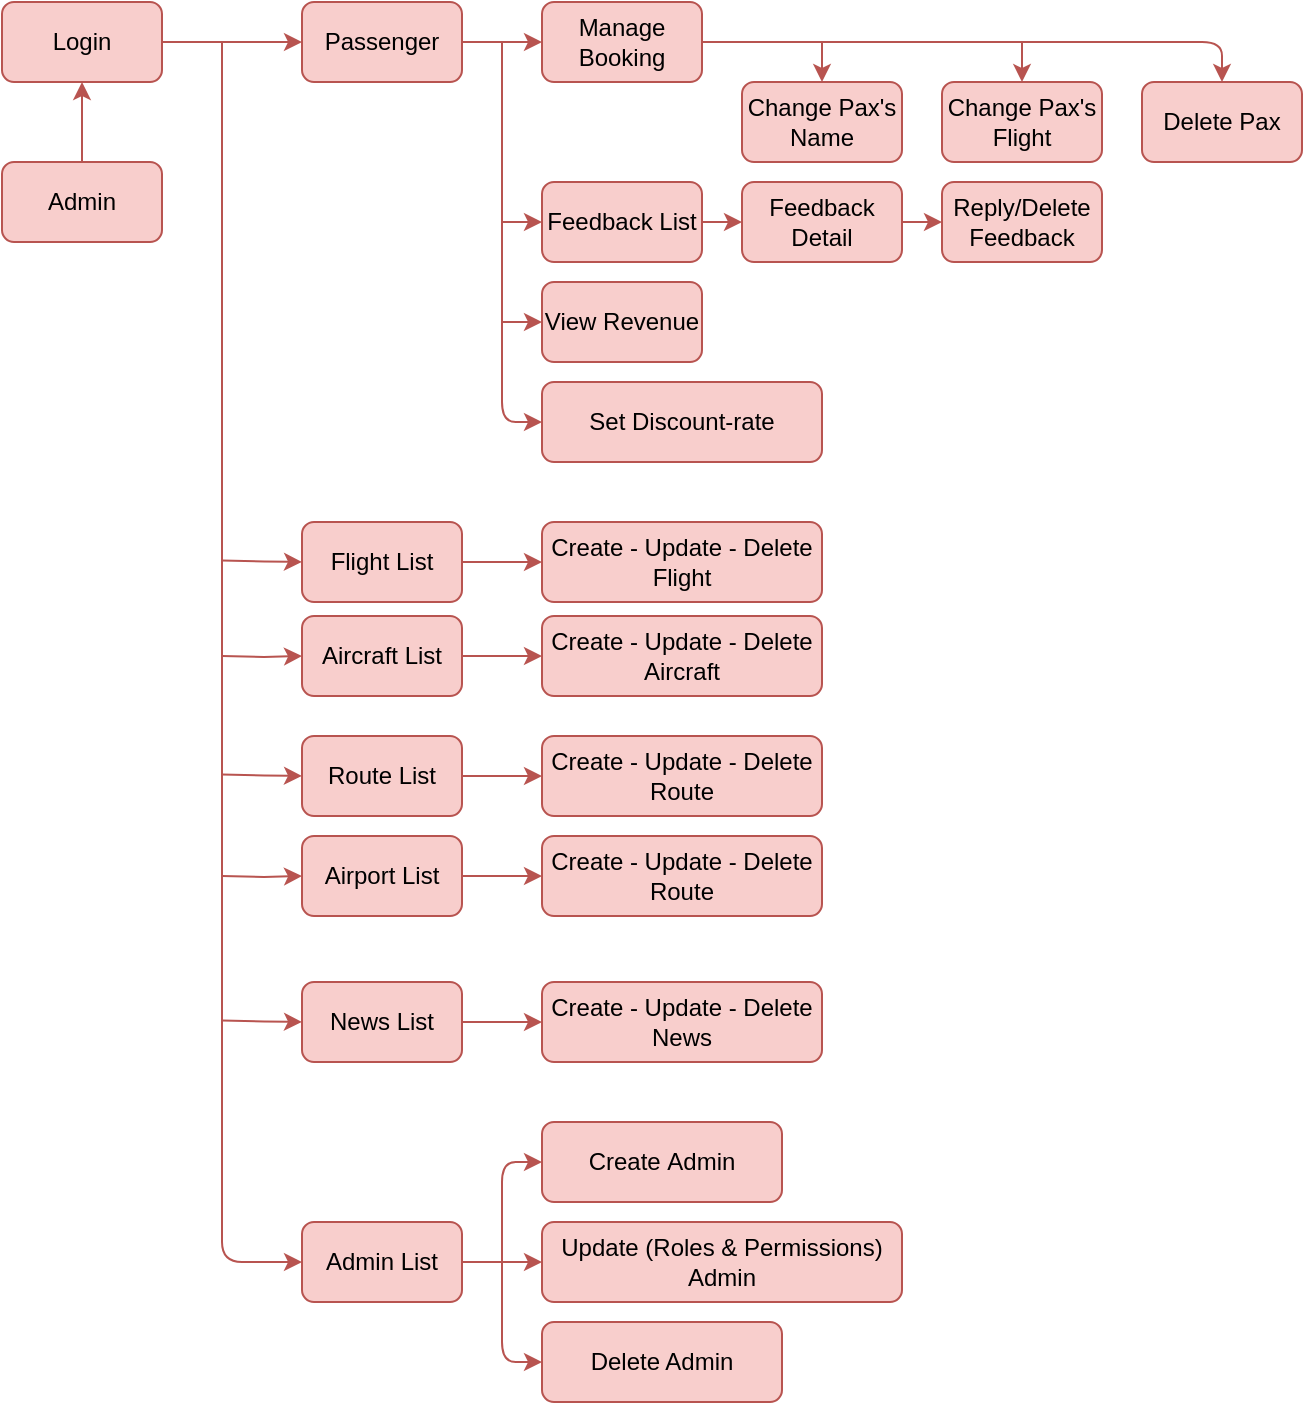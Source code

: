 <mxfile version="19.0.3" type="device"><diagram id="UwmNSYFuKg0UVFWO3mhK" name="Page-1"><mxGraphModel dx="1185" dy="721" grid="0" gridSize="10" guides="1" tooltips="1" connect="1" arrows="1" fold="1" page="1" pageScale="1" pageWidth="1654" pageHeight="1169" math="0" shadow="0"><root><mxCell id="0"/><mxCell id="1" parent="0"/><mxCell id="S5Wxg3MQFkuPW4y4vpni-181" style="edgeStyle=orthogonalEdgeStyle;rounded=1;orthogonalLoop=1;jettySize=auto;html=1;exitX=1;exitY=0.5;exitDx=0;exitDy=0;entryX=0.5;entryY=0;entryDx=0;entryDy=0;fillColor=#f8cecc;strokeColor=#b85450;" parent="1" source="S5Wxg3MQFkuPW4y4vpni-100" target="S5Wxg3MQFkuPW4y4vpni-112" edge="1"><mxGeometry relative="1" as="geometry"><Array as="points"><mxPoint x="700" y="60"/></Array></mxGeometry></mxCell><mxCell id="kxhu5NVQ6UerjYxJGeCR-8" style="edgeStyle=orthogonalEdgeStyle;rounded=1;orthogonalLoop=1;jettySize=auto;html=1;exitX=1;exitY=0.5;exitDx=0;exitDy=0;entryX=0;entryY=0.5;entryDx=0;entryDy=0;fillColor=#f8cecc;strokeColor=#b85450;" parent="1" source="S5Wxg3MQFkuPW4y4vpni-104" target="S5Wxg3MQFkuPW4y4vpni-100" edge="1"><mxGeometry relative="1" as="geometry"><mxPoint x="340" y="60" as="sourcePoint"/></mxGeometry></mxCell><mxCell id="S5Wxg3MQFkuPW4y4vpni-100" value="Manage Booking" style="rounded=1;whiteSpace=wrap;html=1;fillColor=#f8cecc;strokeColor=#b85450;" parent="1" vertex="1"><mxGeometry x="360" y="40" width="80" height="40" as="geometry"/></mxCell><mxCell id="S5Wxg3MQFkuPW4y4vpni-104" value="Passenger" style="rounded=1;whiteSpace=wrap;html=1;labelBackgroundColor=none;fillColor=#f8cecc;strokeColor=#b85450;" parent="1" vertex="1"><mxGeometry x="240" y="40" width="80" height="40" as="geometry"/></mxCell><mxCell id="kxhu5NVQ6UerjYxJGeCR-2" style="edgeStyle=orthogonalEdgeStyle;rounded=0;orthogonalLoop=1;jettySize=auto;html=1;exitX=0.5;exitY=0;exitDx=0;exitDy=0;entryX=0.5;entryY=0;entryDx=0;entryDy=0;fillColor=#f8cecc;strokeColor=#b85450;" parent="1" target="S5Wxg3MQFkuPW4y4vpni-108" edge="1"><mxGeometry relative="1" as="geometry"><mxPoint x="500" y="60" as="sourcePoint"/></mxGeometry></mxCell><mxCell id="S5Wxg3MQFkuPW4y4vpni-108" value="Change Pax's Name" style="rounded=1;whiteSpace=wrap;html=1;fillColor=#f8cecc;strokeColor=#b85450;" parent="1" vertex="1"><mxGeometry x="460" y="80" width="80" height="40" as="geometry"/></mxCell><mxCell id="kxhu5NVQ6UerjYxJGeCR-1" style="edgeStyle=orthogonalEdgeStyle;rounded=0;orthogonalLoop=1;jettySize=auto;html=1;exitX=0.5;exitY=0;exitDx=0;exitDy=0;entryX=0.5;entryY=0;entryDx=0;entryDy=0;fillColor=#f8cecc;strokeColor=#b85450;" parent="1" target="S5Wxg3MQFkuPW4y4vpni-110" edge="1"><mxGeometry relative="1" as="geometry"><mxPoint x="600" y="60" as="sourcePoint"/></mxGeometry></mxCell><mxCell id="S5Wxg3MQFkuPW4y4vpni-110" value="Change Pax's Flight" style="rounded=1;whiteSpace=wrap;html=1;fillColor=#f8cecc;strokeColor=#b85450;" parent="1" vertex="1"><mxGeometry x="560" y="80" width="80" height="40" as="geometry"/></mxCell><mxCell id="S5Wxg3MQFkuPW4y4vpni-112" value="Delete Pax" style="rounded=1;whiteSpace=wrap;html=1;fillColor=#f8cecc;strokeColor=#b85450;" parent="1" vertex="1"><mxGeometry x="660" y="80" width="80" height="40" as="geometry"/></mxCell><mxCell id="S5Wxg3MQFkuPW4y4vpni-166" style="edgeStyle=orthogonalEdgeStyle;rounded=0;orthogonalLoop=1;jettySize=auto;html=1;entryX=0;entryY=0.5;entryDx=0;entryDy=0;fillColor=#f8cecc;strokeColor=#b85450;" parent="1" edge="1"><mxGeometry relative="1" as="geometry"><mxPoint x="340" y="150" as="sourcePoint"/><mxPoint x="360" y="150" as="targetPoint"/></mxGeometry></mxCell><mxCell id="S5Wxg3MQFkuPW4y4vpni-119" style="edgeStyle=orthogonalEdgeStyle;curved=1;orthogonalLoop=1;jettySize=auto;html=1;exitX=1;exitY=0.5;exitDx=0;exitDy=0;entryX=0;entryY=0.5;entryDx=0;entryDy=0;" parent="1" edge="1"><mxGeometry relative="1" as="geometry"><mxPoint x="680" y="1010" as="sourcePoint"/></mxGeometry></mxCell><mxCell id="S5Wxg3MQFkuPW4y4vpni-121" style="edgeStyle=orthogonalEdgeStyle;curved=1;orthogonalLoop=1;jettySize=auto;html=1;exitX=1;exitY=0.5;exitDx=0;exitDy=0;entryX=0;entryY=0.5;entryDx=0;entryDy=0;" parent="1" edge="1"><mxGeometry relative="1" as="geometry"><mxPoint x="778" y="1010" as="sourcePoint"/></mxGeometry></mxCell><mxCell id="or18Y8StfVIz0gC0TUnO-1" style="edgeStyle=orthogonalEdgeStyle;rounded=0;orthogonalLoop=1;jettySize=auto;html=1;exitX=0.5;exitY=0;exitDx=0;exitDy=0;entryX=0.5;entryY=1;entryDx=0;entryDy=0;fillColor=#f8cecc;strokeColor=#b85450;" parent="1" source="S5Wxg3MQFkuPW4y4vpni-150" target="S5Wxg3MQFkuPW4y4vpni-151" edge="1"><mxGeometry relative="1" as="geometry"/></mxCell><mxCell id="S5Wxg3MQFkuPW4y4vpni-150" value="Admin" style="rounded=1;whiteSpace=wrap;html=1;fillColor=#f8cecc;strokeColor=#b85450;" parent="1" vertex="1"><mxGeometry x="90" y="120" width="80" height="40" as="geometry"/></mxCell><mxCell id="or18Y8StfVIz0gC0TUnO-2" style="edgeStyle=orthogonalEdgeStyle;rounded=0;orthogonalLoop=1;jettySize=auto;html=1;exitX=1;exitY=0.5;exitDx=0;exitDy=0;entryX=0;entryY=0.5;entryDx=0;entryDy=0;fillColor=#f8cecc;strokeColor=#b85450;" parent="1" source="S5Wxg3MQFkuPW4y4vpni-151" target="S5Wxg3MQFkuPW4y4vpni-104" edge="1"><mxGeometry relative="1" as="geometry"/></mxCell><mxCell id="S5Wxg3MQFkuPW4y4vpni-151" value="Login" style="rounded=1;whiteSpace=wrap;html=1;fillColor=#f8cecc;strokeColor=#b85450;horizontal=1;verticalAlign=middle;" parent="1" vertex="1"><mxGeometry x="90" y="40" width="80" height="40" as="geometry"/></mxCell><mxCell id="kxhu5NVQ6UerjYxJGeCR-10" value="" style="edgeStyle=orthogonalEdgeStyle;rounded=1;orthogonalLoop=1;jettySize=auto;html=1;fillColor=#f8cecc;strokeColor=#b85450;" parent="1" source="S5Wxg3MQFkuPW4y4vpni-155" target="kxhu5NVQ6UerjYxJGeCR-9" edge="1"><mxGeometry relative="1" as="geometry"/></mxCell><mxCell id="S5Wxg3MQFkuPW4y4vpni-155" value="Feedback List" style="rounded=1;whiteSpace=wrap;html=1;fillColor=#f8cecc;strokeColor=#b85450;" parent="1" vertex="1"><mxGeometry x="360" y="130" width="80" height="40" as="geometry"/></mxCell><mxCell id="S5Wxg3MQFkuPW4y4vpni-174" style="edgeStyle=orthogonalEdgeStyle;rounded=1;orthogonalLoop=1;jettySize=auto;html=1;exitX=0;exitY=0.5;exitDx=0;exitDy=0;entryX=0;entryY=0.5;entryDx=0;entryDy=0;fillColor=#f8cecc;strokeColor=#b85450;" parent="1" target="S5Wxg3MQFkuPW4y4vpni-165" edge="1"><mxGeometry relative="1" as="geometry"><mxPoint x="340" y="60" as="sourcePoint"/><Array as="points"><mxPoint x="340" y="250"/></Array></mxGeometry></mxCell><mxCell id="S5Wxg3MQFkuPW4y4vpni-165" value="Set Discount-rate" style="rounded=1;whiteSpace=wrap;html=1;fillColor=#f8cecc;strokeColor=#b85450;" parent="1" vertex="1"><mxGeometry x="360" y="230" width="140" height="40" as="geometry"/></mxCell><mxCell id="S5Wxg3MQFkuPW4y4vpni-177" style="edgeStyle=orthogonalEdgeStyle;rounded=0;orthogonalLoop=1;jettySize=auto;html=1;exitX=1;exitY=0.5;exitDx=0;exitDy=0;entryX=0;entryY=0.5;entryDx=0;entryDy=0;fillColor=#f8cecc;strokeColor=#b85450;" parent="1" source="S5Wxg3MQFkuPW4y4vpni-167" target="S5Wxg3MQFkuPW4y4vpni-168" edge="1"><mxGeometry relative="1" as="geometry"/></mxCell><mxCell id="or18Y8StfVIz0gC0TUnO-4" style="edgeStyle=orthogonalEdgeStyle;rounded=0;orthogonalLoop=1;jettySize=auto;html=1;exitX=0;exitY=0.5;exitDx=0;exitDy=0;entryX=0;entryY=0.5;entryDx=0;entryDy=0;fillColor=#f8cecc;strokeColor=#b85450;" parent="1" target="S5Wxg3MQFkuPW4y4vpni-167" edge="1"><mxGeometry relative="1" as="geometry"><mxPoint x="200" y="319.241" as="sourcePoint"/></mxGeometry></mxCell><mxCell id="S5Wxg3MQFkuPW4y4vpni-167" value="Flight List" style="rounded=1;whiteSpace=wrap;html=1;fillColor=#f8cecc;strokeColor=#b85450;" parent="1" vertex="1"><mxGeometry x="240" y="300" width="80" height="40" as="geometry"/></mxCell><mxCell id="S5Wxg3MQFkuPW4y4vpni-168" value="Create - Update - Delete&lt;br&gt;Flight" style="rounded=1;whiteSpace=wrap;html=1;fillColor=#f8cecc;strokeColor=#b85450;" parent="1" vertex="1"><mxGeometry x="360" y="300" width="140" height="40" as="geometry"/></mxCell><mxCell id="S5Wxg3MQFkuPW4y4vpni-188" style="edgeStyle=orthogonalEdgeStyle;rounded=1;orthogonalLoop=1;jettySize=auto;html=1;exitX=1;exitY=0.5;exitDx=0;exitDy=0;entryX=0;entryY=0.5;entryDx=0;entryDy=0;startArrow=none;startFill=0;endArrow=classic;endFill=1;fillColor=#f8cecc;strokeColor=#b85450;" parent="1" source="S5Wxg3MQFkuPW4y4vpni-186" target="S5Wxg3MQFkuPW4y4vpni-187" edge="1"><mxGeometry relative="1" as="geometry"/></mxCell><mxCell id="or18Y8StfVIz0gC0TUnO-5" style="edgeStyle=orthogonalEdgeStyle;rounded=0;orthogonalLoop=1;jettySize=auto;html=1;exitX=0;exitY=0.5;exitDx=0;exitDy=0;entryX=0;entryY=0.5;entryDx=0;entryDy=0;fillColor=#f8cecc;strokeColor=#b85450;" parent="1" target="S5Wxg3MQFkuPW4y4vpni-186" edge="1"><mxGeometry relative="1" as="geometry"><mxPoint x="200" y="426.241" as="sourcePoint"/></mxGeometry></mxCell><mxCell id="S5Wxg3MQFkuPW4y4vpni-186" value="Route List" style="rounded=1;whiteSpace=wrap;html=1;fillColor=#f8cecc;strokeColor=#b85450;" parent="1" vertex="1"><mxGeometry x="240" y="407" width="80" height="40" as="geometry"/></mxCell><mxCell id="S5Wxg3MQFkuPW4y4vpni-187" value="Create - Update - Delete&lt;br&gt;Route" style="rounded=1;whiteSpace=wrap;html=1;fillColor=#f8cecc;strokeColor=#b85450;" parent="1" vertex="1"><mxGeometry x="360" y="407" width="140" height="40" as="geometry"/></mxCell><mxCell id="kxhu5NVQ6UerjYxJGeCR-16" style="edgeStyle=orthogonalEdgeStyle;rounded=1;orthogonalLoop=1;jettySize=auto;html=1;exitX=1;exitY=0.5;exitDx=0;exitDy=0;entryX=0;entryY=0.5;entryDx=0;entryDy=0;fillColor=#f8cecc;strokeColor=#b85450;" parent="1" source="S5Wxg3MQFkuPW4y4vpni-189" target="kxhu5NVQ6UerjYxJGeCR-15" edge="1"><mxGeometry relative="1" as="geometry"/></mxCell><mxCell id="or18Y8StfVIz0gC0TUnO-6" style="edgeStyle=orthogonalEdgeStyle;rounded=0;orthogonalLoop=1;jettySize=auto;html=1;exitX=0;exitY=0.5;exitDx=0;exitDy=0;entryX=0;entryY=0.5;entryDx=0;entryDy=0;fillColor=#f8cecc;strokeColor=#b85450;" parent="1" target="S5Wxg3MQFkuPW4y4vpni-189" edge="1"><mxGeometry relative="1" as="geometry"><mxPoint x="200" y="549.241" as="sourcePoint"/></mxGeometry></mxCell><mxCell id="S5Wxg3MQFkuPW4y4vpni-189" value="News List" style="rounded=1;whiteSpace=wrap;html=1;fillColor=#f8cecc;strokeColor=#b85450;" parent="1" vertex="1"><mxGeometry x="240" y="530" width="80" height="40" as="geometry"/></mxCell><mxCell id="kxhu5NVQ6UerjYxJGeCR-7" style="edgeStyle=orthogonalEdgeStyle;rounded=1;orthogonalLoop=1;jettySize=auto;html=1;exitX=0;exitY=0.5;exitDx=0;exitDy=0;entryX=0;entryY=0.5;entryDx=0;entryDy=0;fillColor=#f8cecc;strokeColor=#b85450;startArrow=classic;startFill=1;" parent="1" source="Q4NYIEqfVqACkW75Gczc-2" target="QcQfGYe1xPuKXHw2Irh8-2" edge="1"><mxGeometry relative="1" as="geometry"/></mxCell><mxCell id="X4Vi8bx5p3-rVzNq4f9X-9" style="edgeStyle=orthogonalEdgeStyle;rounded=0;orthogonalLoop=1;jettySize=auto;html=1;exitX=1;exitY=0.5;exitDx=0;exitDy=0;entryX=0;entryY=0.5;entryDx=0;entryDy=0;fillColor=#f8cecc;strokeColor=#b85450;" edge="1" parent="1" source="kxhu5NVQ6UerjYxJGeCR-4" target="kxhu5NVQ6UerjYxJGeCR-6"><mxGeometry relative="1" as="geometry"/></mxCell><mxCell id="kxhu5NVQ6UerjYxJGeCR-4" value="Admin List" style="rounded=1;whiteSpace=wrap;html=1;fillColor=#f8cecc;strokeColor=#b85450;" parent="1" vertex="1"><mxGeometry x="240" y="650" width="80" height="40" as="geometry"/></mxCell><mxCell id="kxhu5NVQ6UerjYxJGeCR-6" value="Update (Roles &amp;amp; Permissions) Admin" style="rounded=1;whiteSpace=wrap;html=1;fillColor=#f8cecc;strokeColor=#b85450;" parent="1" vertex="1"><mxGeometry x="360" y="650" width="180" height="40" as="geometry"/></mxCell><mxCell id="kxhu5NVQ6UerjYxJGeCR-12" value="" style="edgeStyle=orthogonalEdgeStyle;rounded=1;orthogonalLoop=1;jettySize=auto;html=1;fillColor=#f8cecc;strokeColor=#b85450;" parent="1" source="kxhu5NVQ6UerjYxJGeCR-9" target="kxhu5NVQ6UerjYxJGeCR-11" edge="1"><mxGeometry relative="1" as="geometry"/></mxCell><mxCell id="kxhu5NVQ6UerjYxJGeCR-9" value="Feedback Detail" style="rounded=1;whiteSpace=wrap;html=1;fillColor=#f8cecc;strokeColor=#b85450;" parent="1" vertex="1"><mxGeometry x="460" y="130" width="80" height="40" as="geometry"/></mxCell><mxCell id="kxhu5NVQ6UerjYxJGeCR-11" value="Reply/Delete Feedback" style="rounded=1;whiteSpace=wrap;html=1;fillColor=#f8cecc;strokeColor=#b85450;" parent="1" vertex="1"><mxGeometry x="560" y="130" width="80" height="40" as="geometry"/></mxCell><mxCell id="kxhu5NVQ6UerjYxJGeCR-15" value="Create - Update - Delete&lt;br&gt;News" style="rounded=1;whiteSpace=wrap;html=1;fillColor=#f8cecc;strokeColor=#b85450;" parent="1" vertex="1"><mxGeometry x="360" y="530" width="140" height="40" as="geometry"/></mxCell><mxCell id="or18Y8StfVIz0gC0TUnO-3" style="edgeStyle=orthogonalEdgeStyle;rounded=1;orthogonalLoop=1;jettySize=auto;html=1;exitX=0;exitY=0.5;exitDx=0;exitDy=0;fillColor=#f8cecc;strokeColor=#b85450;entryX=0;entryY=0.5;entryDx=0;entryDy=0;" parent="1" target="kxhu5NVQ6UerjYxJGeCR-4" edge="1"><mxGeometry relative="1" as="geometry"><mxPoint x="200" y="60" as="sourcePoint"/><Array as="points"><mxPoint x="200" y="670"/></Array><mxPoint x="240" y="667" as="targetPoint"/></mxGeometry></mxCell><mxCell id="Q4NYIEqfVqACkW75Gczc-2" value="Delete Admin" style="rounded=1;whiteSpace=wrap;html=1;fillColor=#f8cecc;strokeColor=#b85450;" parent="1" vertex="1"><mxGeometry x="360" y="700" width="120" height="40" as="geometry"/></mxCell><mxCell id="QcQfGYe1xPuKXHw2Irh8-2" value="Create&amp;nbsp;Admin" style="rounded=1;whiteSpace=wrap;html=1;fillColor=#f8cecc;strokeColor=#b85450;" parent="1" vertex="1"><mxGeometry x="360" y="600" width="120" height="40" as="geometry"/></mxCell><mxCell id="JKhrPIk1qSS14uEcSIzw-3" style="edgeStyle=orthogonalEdgeStyle;rounded=0;orthogonalLoop=1;jettySize=auto;html=1;exitX=0;exitY=0.5;exitDx=0;exitDy=0;entryX=0;entryY=0.5;entryDx=0;entryDy=0;fillColor=#f8cecc;strokeColor=#b85450;" parent="1" target="JKhrPIk1qSS14uEcSIzw-2" edge="1"><mxGeometry relative="1" as="geometry"><mxPoint x="340" y="209.833" as="sourcePoint"/><Array as="points"><mxPoint x="340" y="200"/></Array></mxGeometry></mxCell><mxCell id="JKhrPIk1qSS14uEcSIzw-2" value="View Revenue" style="rounded=1;whiteSpace=wrap;html=1;fillColor=#f8cecc;strokeColor=#b85450;" parent="1" vertex="1"><mxGeometry x="360" y="180" width="80" height="40" as="geometry"/></mxCell><mxCell id="X4Vi8bx5p3-rVzNq4f9X-1" style="edgeStyle=orthogonalEdgeStyle;rounded=1;orthogonalLoop=1;jettySize=auto;html=1;exitX=1;exitY=0.5;exitDx=0;exitDy=0;entryX=0;entryY=0.5;entryDx=0;entryDy=0;startArrow=none;startFill=0;endArrow=classic;endFill=1;fillColor=#f8cecc;strokeColor=#b85450;" edge="1" parent="1" source="X4Vi8bx5p3-rVzNq4f9X-2" target="X4Vi8bx5p3-rVzNq4f9X-3"><mxGeometry relative="1" as="geometry"/></mxCell><mxCell id="X4Vi8bx5p3-rVzNq4f9X-7" style="edgeStyle=orthogonalEdgeStyle;rounded=0;orthogonalLoop=1;jettySize=auto;html=1;exitX=0;exitY=0.5;exitDx=0;exitDy=0;entryX=0;entryY=0.5;entryDx=0;entryDy=0;fillColor=#f8cecc;strokeColor=#b85450;" edge="1" parent="1" target="X4Vi8bx5p3-rVzNq4f9X-2"><mxGeometry relative="1" as="geometry"><mxPoint x="200" y="367" as="sourcePoint"/></mxGeometry></mxCell><mxCell id="X4Vi8bx5p3-rVzNq4f9X-2" value="Aircraft List" style="rounded=1;whiteSpace=wrap;html=1;fillColor=#f8cecc;strokeColor=#b85450;" vertex="1" parent="1"><mxGeometry x="240" y="347" width="80" height="40" as="geometry"/></mxCell><mxCell id="X4Vi8bx5p3-rVzNq4f9X-3" value="Create - Update - Delete&lt;br&gt;Aircraft" style="rounded=1;whiteSpace=wrap;html=1;fillColor=#f8cecc;strokeColor=#b85450;" vertex="1" parent="1"><mxGeometry x="360" y="347" width="140" height="40" as="geometry"/></mxCell><mxCell id="X4Vi8bx5p3-rVzNq4f9X-4" style="edgeStyle=orthogonalEdgeStyle;rounded=1;orthogonalLoop=1;jettySize=auto;html=1;exitX=1;exitY=0.5;exitDx=0;exitDy=0;entryX=0;entryY=0.5;entryDx=0;entryDy=0;startArrow=none;startFill=0;endArrow=classic;endFill=1;fillColor=#f8cecc;strokeColor=#b85450;" edge="1" parent="1" source="X4Vi8bx5p3-rVzNq4f9X-5" target="X4Vi8bx5p3-rVzNq4f9X-6"><mxGeometry relative="1" as="geometry"/></mxCell><mxCell id="X4Vi8bx5p3-rVzNq4f9X-8" style="edgeStyle=orthogonalEdgeStyle;rounded=0;orthogonalLoop=1;jettySize=auto;html=1;exitX=0;exitY=0.5;exitDx=0;exitDy=0;entryX=0;entryY=0.5;entryDx=0;entryDy=0;fillColor=#f8cecc;strokeColor=#b85450;" edge="1" parent="1" target="X4Vi8bx5p3-rVzNq4f9X-5"><mxGeometry relative="1" as="geometry"><mxPoint x="200" y="477" as="sourcePoint"/></mxGeometry></mxCell><mxCell id="X4Vi8bx5p3-rVzNq4f9X-5" value="Airport List" style="rounded=1;whiteSpace=wrap;html=1;fillColor=#f8cecc;strokeColor=#b85450;" vertex="1" parent="1"><mxGeometry x="240" y="457" width="80" height="40" as="geometry"/></mxCell><mxCell id="X4Vi8bx5p3-rVzNq4f9X-6" value="Create - Update - Delete&lt;br&gt;Route" style="rounded=1;whiteSpace=wrap;html=1;fillColor=#f8cecc;strokeColor=#b85450;" vertex="1" parent="1"><mxGeometry x="360" y="457" width="140" height="40" as="geometry"/></mxCell></root></mxGraphModel></diagram></mxfile>